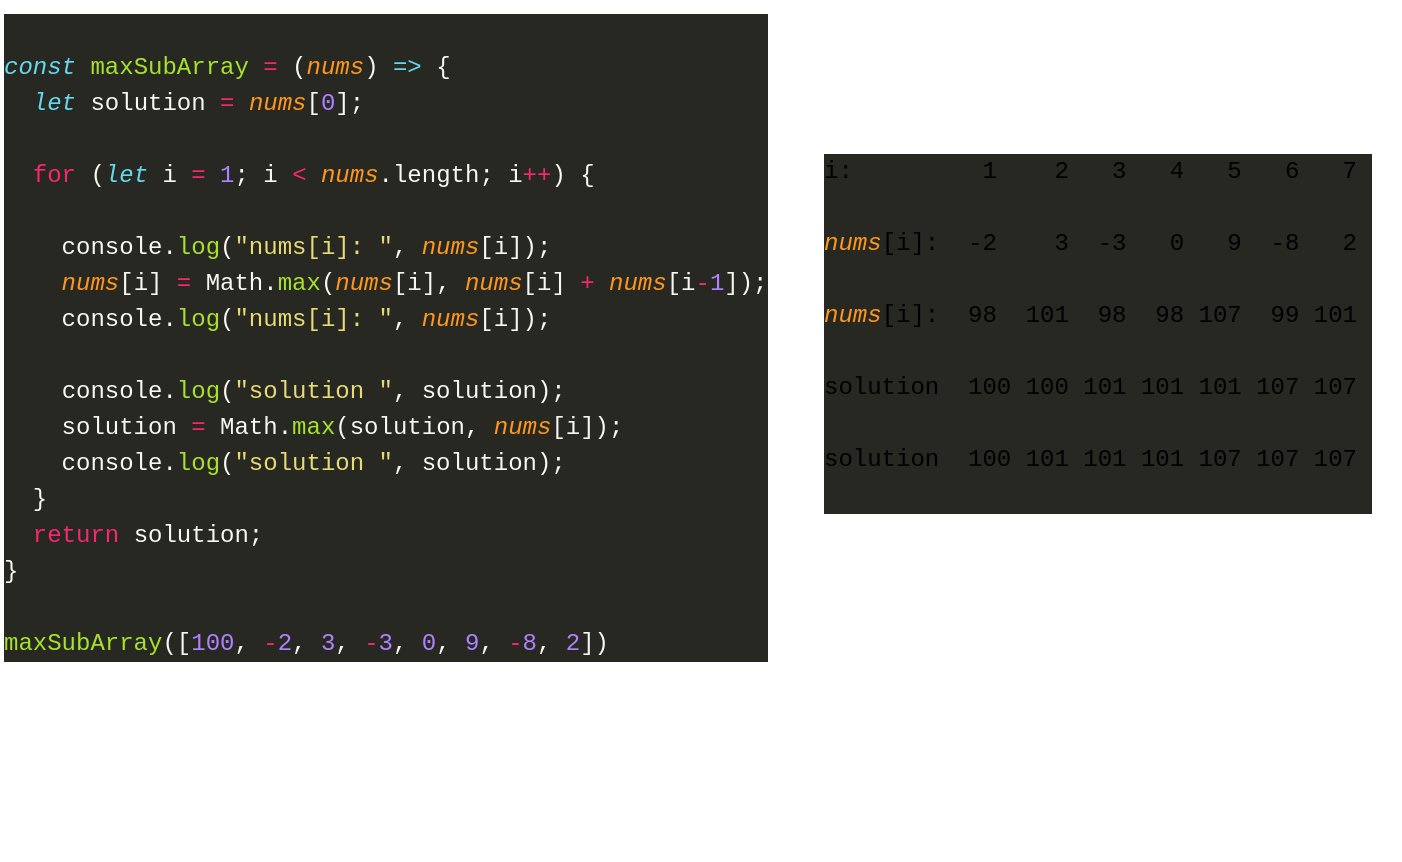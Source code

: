 <mxfile>
    <diagram id="SVyeF9OGRZavMR7upyHI" name="Page-1">
        <mxGraphModel dx="1181" dy="456" grid="1" gridSize="10" guides="1" tooltips="1" connect="1" arrows="1" fold="1" page="1" pageScale="1" pageWidth="850" pageHeight="1100" math="0" shadow="0">
            <root>
                <mxCell id="0"/>
                <mxCell id="1" parent="0"/>
                <mxCell id="2" value="&lt;div style=&quot;background-color: rgb(39 , 40 , 34) ; font-family: &amp;#34;menlo&amp;#34; , &amp;#34;monaco&amp;#34; , &amp;#34;courier new&amp;#34; , monospace ; font-weight: normal ; font-size: 12px ; line-height: 18px&quot;&gt;&lt;br&gt;&lt;div style=&quot;color: rgb(248 , 248 , 242)&quot;&gt;&lt;span style=&quot;color: #66d9ef ; font-style: italic&quot;&gt;const&lt;/span&gt;&lt;span style=&quot;color: #f8f8f2&quot;&gt; &lt;/span&gt;&lt;span style=&quot;color: #a6e22e&quot;&gt;maxSubArray&lt;/span&gt;&lt;span style=&quot;color: #f8f8f2&quot;&gt; &lt;/span&gt;&lt;span style=&quot;color: #f92672&quot;&gt;=&lt;/span&gt;&lt;span style=&quot;color: #f8f8f2&quot;&gt; (&lt;/span&gt;&lt;span style=&quot;color: #fd971f ; font-style: italic&quot;&gt;nums&lt;/span&gt;&lt;span style=&quot;color: #f8f8f2&quot;&gt;) &lt;/span&gt;&lt;span style=&quot;color: #66d9ef ; font-style: italic&quot;&gt;=&amp;gt;&lt;/span&gt;&lt;span style=&quot;color: #f8f8f2&quot;&gt; {&lt;/span&gt;&lt;/div&gt;&lt;div style=&quot;color: rgb(248 , 248 , 242)&quot;&gt;&lt;span style=&quot;color: #f8f8f2&quot;&gt;&lt;/span&gt;&lt;span style=&quot;color: #66d9ef ; font-style: italic&quot;&gt;&amp;nbsp; let&lt;/span&gt;&lt;span style=&quot;color: #f8f8f2&quot;&gt; &lt;/span&gt;&lt;span style=&quot;color: #f8f8f2&quot;&gt;solution&lt;/span&gt;&lt;span style=&quot;color: #f8f8f2&quot;&gt; &lt;/span&gt;&lt;span style=&quot;color: #f92672&quot;&gt;=&lt;/span&gt;&lt;span style=&quot;color: #f8f8f2&quot;&gt; &lt;/span&gt;&lt;span style=&quot;color: #fd971f ; font-style: italic&quot;&gt;nums&lt;/span&gt;&lt;span style=&quot;color: #f8f8f2&quot;&gt;[&lt;/span&gt;&lt;span style=&quot;color: #ae81ff&quot;&gt;0&lt;/span&gt;&lt;span style=&quot;color: #f8f8f2&quot;&gt;];&lt;/span&gt;&lt;/div&gt;&lt;br&gt;&lt;div style=&quot;color: rgb(248 , 248 , 242)&quot;&gt;&lt;span style=&quot;color: #f8f8f2&quot;&gt;&lt;/span&gt;&lt;span style=&quot;color: #f92672&quot;&gt;&amp;nbsp; for&lt;/span&gt;&lt;span style=&quot;color: #f8f8f2&quot;&gt; (&lt;/span&gt;&lt;span style=&quot;color: #66d9ef ; font-style: italic&quot;&gt;let&lt;/span&gt;&lt;span style=&quot;color: #f8f8f2&quot;&gt; &lt;/span&gt;&lt;span style=&quot;color: #f8f8f2&quot;&gt;i&lt;/span&gt;&lt;span style=&quot;color: #f8f8f2&quot;&gt; &lt;/span&gt;&lt;span style=&quot;color: #f92672&quot;&gt;=&lt;/span&gt;&lt;span style=&quot;color: #f8f8f2&quot;&gt; &lt;/span&gt;&lt;span style=&quot;color: #ae81ff&quot;&gt;1&lt;/span&gt;&lt;span style=&quot;color: #f8f8f2&quot;&gt;; &lt;/span&gt;&lt;span style=&quot;color: #f8f8f2&quot;&gt;i&lt;/span&gt;&lt;span style=&quot;color: #f8f8f2&quot;&gt; &lt;/span&gt;&lt;span style=&quot;color: #f92672&quot;&gt;&amp;lt;&lt;/span&gt;&lt;span style=&quot;color: #f8f8f2&quot;&gt; &lt;/span&gt;&lt;span style=&quot;color: #fd971f ; font-style: italic&quot;&gt;nums&lt;/span&gt;&lt;span style=&quot;color: #f8f8f2&quot;&gt;.length; &lt;/span&gt;&lt;span style=&quot;color: #f8f8f2&quot;&gt;i&lt;/span&gt;&lt;span style=&quot;color: #f92672&quot;&gt;++&lt;/span&gt;&lt;span style=&quot;color: #f8f8f2&quot;&gt;) {&lt;/span&gt;&lt;/div&gt;&lt;div style=&quot;color: rgb(248 , 248 , 242)&quot;&gt;&lt;br&gt;&lt;/div&gt;&lt;div style=&quot;color: rgb(248 , 248 , 242)&quot;&gt;&lt;span style=&quot;color: #f8f8f2&quot;&gt;&lt;/span&gt;&lt;span style=&quot;color: #f8f8f2&quot;&gt;&amp;nbsp; &amp;nbsp; console&lt;/span&gt;&lt;span style=&quot;color: #f8f8f2&quot;&gt;.&lt;/span&gt;&lt;span style=&quot;color: #a6e22e&quot;&gt;log&lt;/span&gt;&lt;span style=&quot;color: #f8f8f2&quot;&gt;(&lt;/span&gt;&lt;span style=&quot;color: #e6db74&quot;&gt;&quot;nums[i]: &quot;&lt;/span&gt;&lt;span style=&quot;color: #f8f8f2&quot;&gt;, &lt;/span&gt;&lt;span style=&quot;color: #fd971f ; font-style: italic&quot;&gt;nums&lt;/span&gt;&lt;span style=&quot;color: #f8f8f2&quot;&gt;[&lt;/span&gt;&lt;span style=&quot;color: #f8f8f2&quot;&gt;i&lt;/span&gt;&lt;span style=&quot;color: #f8f8f2&quot;&gt;]);&lt;/span&gt;&lt;/div&gt;&lt;div style=&quot;color: rgb(248 , 248 , 242)&quot;&gt;&lt;span style=&quot;color: #f8f8f2&quot;&gt;&lt;/span&gt;&lt;span style=&quot;color: #fd971f ; font-style: italic&quot;&gt;&amp;nbsp; &amp;nbsp; nums&lt;/span&gt;&lt;span style=&quot;color: #f8f8f2&quot;&gt;[&lt;/span&gt;&lt;span style=&quot;color: #f8f8f2&quot;&gt;i&lt;/span&gt;&lt;span style=&quot;color: #f8f8f2&quot;&gt;] &lt;/span&gt;&lt;span style=&quot;color: #f92672&quot;&gt;=&lt;/span&gt;&lt;span style=&quot;color: #f8f8f2&quot;&gt; &lt;/span&gt;&lt;span style=&quot;color: #f8f8f2&quot;&gt;Math&lt;/span&gt;&lt;span style=&quot;color: #f8f8f2&quot;&gt;.&lt;/span&gt;&lt;span style=&quot;color: #a6e22e&quot;&gt;max&lt;/span&gt;&lt;span style=&quot;color: #f8f8f2&quot;&gt;(&lt;/span&gt;&lt;span style=&quot;color: #fd971f ; font-style: italic&quot;&gt;nums&lt;/span&gt;&lt;span style=&quot;color: #f8f8f2&quot;&gt;[&lt;/span&gt;&lt;span style=&quot;color: #f8f8f2&quot;&gt;i&lt;/span&gt;&lt;span style=&quot;color: #f8f8f2&quot;&gt;], &lt;/span&gt;&lt;span style=&quot;color: #fd971f ; font-style: italic&quot;&gt;nums&lt;/span&gt;&lt;span style=&quot;color: #f8f8f2&quot;&gt;[&lt;/span&gt;&lt;span style=&quot;color: #f8f8f2&quot;&gt;i&lt;/span&gt;&lt;span style=&quot;color: #f8f8f2&quot;&gt;] &lt;/span&gt;&lt;span style=&quot;color: #f92672&quot;&gt;+&lt;/span&gt;&lt;span style=&quot;color: #f8f8f2&quot;&gt; &lt;/span&gt;&lt;span style=&quot;color: #fd971f ; font-style: italic&quot;&gt;nums&lt;/span&gt;&lt;span style=&quot;color: #f8f8f2&quot;&gt;[&lt;/span&gt;&lt;span style=&quot;color: #f8f8f2&quot;&gt;i&lt;/span&gt;&lt;span style=&quot;color: #f92672&quot;&gt;-&lt;/span&gt;&lt;span style=&quot;color: #ae81ff&quot;&gt;1&lt;/span&gt;&lt;span style=&quot;color: #f8f8f2&quot;&gt;]); &lt;/span&gt;&lt;/div&gt;&lt;div style=&quot;color: rgb(248 , 248 , 242)&quot;&gt;&lt;span style=&quot;color: #f8f8f2&quot;&gt;&lt;/span&gt;&lt;span style=&quot;color: #f8f8f2&quot;&gt;&amp;nbsp; &amp;nbsp; console&lt;/span&gt;&lt;span style=&quot;color: #f8f8f2&quot;&gt;.&lt;/span&gt;&lt;span style=&quot;color: #a6e22e&quot;&gt;log&lt;/span&gt;&lt;span style=&quot;color: #f8f8f2&quot;&gt;(&lt;/span&gt;&lt;span style=&quot;color: #e6db74&quot;&gt;&quot;nums[i]: &quot;&lt;/span&gt;&lt;span style=&quot;color: #f8f8f2&quot;&gt;, &lt;/span&gt;&lt;span style=&quot;color: #fd971f ; font-style: italic&quot;&gt;nums&lt;/span&gt;&lt;span style=&quot;color: #f8f8f2&quot;&gt;[&lt;/span&gt;&lt;span style=&quot;color: #f8f8f2&quot;&gt;i&lt;/span&gt;&lt;span style=&quot;color: #f8f8f2&quot;&gt;]);&lt;/span&gt;&lt;/div&gt;&lt;div style=&quot;color: rgb(248 , 248 , 242)&quot;&gt;&lt;br&gt;&lt;/div&gt;&lt;div&gt;&lt;font color=&quot;#88846f&quot;&gt;&amp;nbsp; &amp;nbsp;&amp;nbsp;&lt;/font&gt;&lt;font color=&quot;#f8f8f2&quot;&gt;console.&lt;/font&gt;&lt;span style=&quot;color: rgb(166 , 226 , 46)&quot;&gt;log&lt;/span&gt;&lt;font color=&quot;#f8f8f2&quot;&gt;(&lt;/font&gt;&lt;span style=&quot;color: rgb(230 , 219 , 116)&quot;&gt;&quot;solution &quot;&lt;/span&gt;&lt;font color=&quot;#f8f8f2&quot;&gt;, solution);&lt;/font&gt;&lt;br&gt;&lt;/div&gt;&lt;div style=&quot;color: rgb(248 , 248 , 242)&quot;&gt;&lt;span style=&quot;color: #f8f8f2&quot;&gt;&lt;/span&gt;&lt;span style=&quot;color: #f8f8f2&quot;&gt;&amp;nbsp; &amp;nbsp; solution&lt;/span&gt;&lt;span style=&quot;color: #f8f8f2&quot;&gt; &lt;/span&gt;&lt;span style=&quot;color: #f92672&quot;&gt;=&lt;/span&gt;&lt;span style=&quot;color: #f8f8f2&quot;&gt; &lt;/span&gt;&lt;span style=&quot;color: #f8f8f2&quot;&gt;Math&lt;/span&gt;&lt;span style=&quot;color: #f8f8f2&quot;&gt;.&lt;/span&gt;&lt;span style=&quot;color: #a6e22e&quot;&gt;max&lt;/span&gt;&lt;span style=&quot;color: #f8f8f2&quot;&gt;(&lt;/span&gt;&lt;span style=&quot;color: #f8f8f2&quot;&gt;solution&lt;/span&gt;&lt;span style=&quot;color: #f8f8f2&quot;&gt;, &lt;/span&gt;&lt;span style=&quot;color: #fd971f ; font-style: italic&quot;&gt;nums&lt;/span&gt;&lt;span style=&quot;color: #f8f8f2&quot;&gt;[&lt;/span&gt;&lt;span style=&quot;color: #f8f8f2&quot;&gt;i&lt;/span&gt;&lt;span style=&quot;color: #f8f8f2&quot;&gt;]);&lt;/span&gt;&lt;/div&gt;&lt;div style=&quot;color: rgb(248 , 248 , 242)&quot;&gt;&lt;span style=&quot;color: #f8f8f2&quot;&gt;&lt;/span&gt;&lt;span style=&quot;color: #f8f8f2&quot;&gt;&amp;nbsp; &amp;nbsp; console&lt;/span&gt;&lt;span style=&quot;color: #f8f8f2&quot;&gt;.&lt;/span&gt;&lt;span style=&quot;color: #a6e22e&quot;&gt;log&lt;/span&gt;&lt;span style=&quot;color: #f8f8f2&quot;&gt;(&lt;/span&gt;&lt;span style=&quot;color: #e6db74&quot;&gt;&quot;solution &quot;&lt;/span&gt;&lt;span style=&quot;color: #f8f8f2&quot;&gt;, &lt;/span&gt;&lt;span style=&quot;color: #f8f8f2&quot;&gt;solution&lt;/span&gt;&lt;span style=&quot;color: #f8f8f2&quot;&gt;);&lt;/span&gt;&lt;/div&gt;&lt;div style=&quot;color: rgb(248 , 248 , 242)&quot;&gt;&lt;span style=&quot;color: #f8f8f2&quot;&gt;&amp;nbsp; }&lt;/span&gt;&lt;/div&gt;&lt;div style=&quot;color: rgb(248 , 248 , 242)&quot;&gt;&lt;span style=&quot;color: #f8f8f2&quot;&gt;&lt;/span&gt;&lt;span style=&quot;color: #f92672&quot;&gt;&amp;nbsp; return&lt;/span&gt;&lt;span style=&quot;color: #f8f8f2&quot;&gt; &lt;/span&gt;&lt;span style=&quot;color: #f8f8f2&quot;&gt;solution&lt;/span&gt;&lt;span style=&quot;color: #f8f8f2&quot;&gt;;&lt;/span&gt;&lt;/div&gt;&lt;div style=&quot;color: rgb(248 , 248 , 242)&quot;&gt;&lt;span style=&quot;color: #f8f8f2&quot;&gt;}&lt;/span&gt;&lt;/div&gt;&lt;br&gt;&lt;div style=&quot;color: rgb(248 , 248 , 242)&quot;&gt;&lt;span style=&quot;color: #a6e22e&quot;&gt;maxSubArray&lt;/span&gt;&lt;span style=&quot;color: #f8f8f2&quot;&gt;([&lt;/span&gt;&lt;span style=&quot;color: #ae81ff&quot;&gt;100&lt;/span&gt;&lt;span style=&quot;color: #f8f8f2&quot;&gt;, &lt;/span&gt;&lt;span style=&quot;color: #f92672&quot;&gt;-&lt;/span&gt;&lt;span style=&quot;color: #ae81ff&quot;&gt;2&lt;/span&gt;&lt;span style=&quot;color: #f8f8f2&quot;&gt;, &lt;/span&gt;&lt;span style=&quot;color: #ae81ff&quot;&gt;3&lt;/span&gt;&lt;span style=&quot;color: #f8f8f2&quot;&gt;, &lt;/span&gt;&lt;span style=&quot;color: #f92672&quot;&gt;-&lt;/span&gt;&lt;span style=&quot;color: #ae81ff&quot;&gt;3&lt;/span&gt;&lt;span style=&quot;color: #f8f8f2&quot;&gt;, &lt;/span&gt;&lt;span style=&quot;color: #ae81ff&quot;&gt;0&lt;/span&gt;&lt;span style=&quot;color: #f8f8f2&quot;&gt;, &lt;/span&gt;&lt;span style=&quot;color: #ae81ff&quot;&gt;9&lt;/span&gt;&lt;span style=&quot;color: #f8f8f2&quot;&gt;, &lt;/span&gt;&lt;span style=&quot;color: #f92672&quot;&gt;-&lt;/span&gt;&lt;span style=&quot;color: #ae81ff&quot;&gt;8&lt;/span&gt;&lt;span style=&quot;color: #f8f8f2&quot;&gt;, &lt;/span&gt;&lt;span style=&quot;color: #ae81ff&quot;&gt;2&lt;/span&gt;&lt;span style=&quot;color: #f8f8f2&quot;&gt;])&lt;/span&gt;&lt;/div&gt;&lt;/div&gt;" style="text;whiteSpace=wrap;html=1;" vertex="1" parent="1">
                    <mxGeometry x="10" y="220" width="390" height="430" as="geometry"/>
                </mxCell>
                <mxCell id="3" value="&lt;div style=&quot;background-color: rgb(39 , 40 , 34) ; font-family: &amp;#34;menlo&amp;#34; , &amp;#34;monaco&amp;#34; , &amp;#34;courier new&amp;#34; , monospace ; font-weight: normal ; font-size: 12px ; line-height: 18px&quot;&gt;&lt;div style=&quot;line-height: 18px&quot;&gt;i:&lt;span style=&quot;white-space: pre&quot;&gt;&#9;&lt;/span&gt;&amp;nbsp; &amp;nbsp;1&amp;nbsp; &amp;nbsp; 2&amp;nbsp; &amp;nbsp;3&amp;nbsp; &amp;nbsp;4&amp;nbsp; &amp;nbsp;5&amp;nbsp; &amp;nbsp;6&amp;nbsp; &amp;nbsp;7&amp;nbsp;&lt;br&gt;&lt;/div&gt;&lt;div style=&quot;line-height: 18px&quot;&gt;&lt;br&gt;&lt;/div&gt;&lt;div style=&quot;line-height: 18px&quot;&gt;&lt;span style=&quot;color: rgb(253 , 151 , 31) ; font-style: italic&quot;&gt;nums&lt;/span&gt;[i]:&amp;nbsp; -2&lt;span&gt;&amp;nbsp; &amp;nbsp;&amp;nbsp;&lt;/span&gt;3&lt;span&gt;&amp;nbsp;&amp;nbsp;&lt;/span&gt;-3&lt;span&gt;&amp;nbsp; &amp;nbsp;&lt;/span&gt;0&lt;span&gt;&amp;nbsp; &amp;nbsp;&lt;/span&gt;9&amp;nbsp;&lt;span&gt;&#9;&lt;/span&gt;-8&lt;span&gt;&amp;nbsp; &amp;nbsp;&lt;/span&gt;2&lt;span&gt;&#9;&lt;/span&gt;&lt;/div&gt;&lt;div style=&quot;line-height: 18px&quot;&gt;&lt;span style=&quot;white-space: pre&quot;&gt;&#9;&lt;/span&gt;&lt;br&gt;&lt;/div&gt;&lt;div style=&quot;line-height: 18px&quot;&gt;&lt;span style=&quot;color: rgb(253 , 151 , 31) ; font-style: italic&quot;&gt;nums&lt;/span&gt;[i]:&amp;nbsp; 98&lt;span&gt;&amp;nbsp;&amp;nbsp;&lt;/span&gt;101&lt;span&gt;&amp;nbsp;&amp;nbsp;&lt;/span&gt;98&lt;span&gt;&amp;nbsp;&amp;nbsp;&lt;/span&gt;98 107&lt;span&gt;&amp;nbsp;&amp;nbsp;&lt;/span&gt;99&lt;span&gt;&amp;nbsp;&lt;/span&gt;101&lt;span&gt;&#9;&lt;/span&gt;&lt;/div&gt;&lt;div style=&quot;line-height: 18px&quot;&gt;&lt;br&gt;&lt;/div&gt;&lt;div style=&quot;line-height: 18px&quot;&gt;solution&amp;nbsp; 100&lt;span&gt;&#9;&lt;/span&gt;100&lt;span&gt;&#9;&lt;/span&gt;101&lt;span&gt;&#9;&lt;/span&gt;101&lt;span&gt;&#9;&lt;/span&gt;101&lt;span&gt;&#9;&lt;/span&gt;107&lt;span&gt;&#9;&lt;/span&gt;107&lt;/div&gt;&lt;div style=&quot;line-height: 18px&quot;&gt;&lt;br&gt;&lt;/div&gt;&lt;div style=&quot;line-height: 18px&quot;&gt;solution&amp;nbsp; 100&lt;span&gt;&#9;&lt;/span&gt;101&lt;span&gt;&#9;&lt;/span&gt;101&lt;span&gt;&#9;&lt;/span&gt;101&lt;span&gt;&#9;&lt;/span&gt;107&lt;span&gt;&#9;&lt;/span&gt;107&lt;span&gt;&#9;&lt;/span&gt;107&lt;/div&gt;&lt;div style=&quot;line-height: 18px&quot;&gt;&lt;br&gt;&lt;/div&gt;&lt;/div&gt;" style="text;whiteSpace=wrap;html=1;" vertex="1" parent="1">
                    <mxGeometry x="420" y="290" width="290" height="250" as="geometry"/>
                </mxCell>
            </root>
        </mxGraphModel>
    </diagram>
</mxfile>